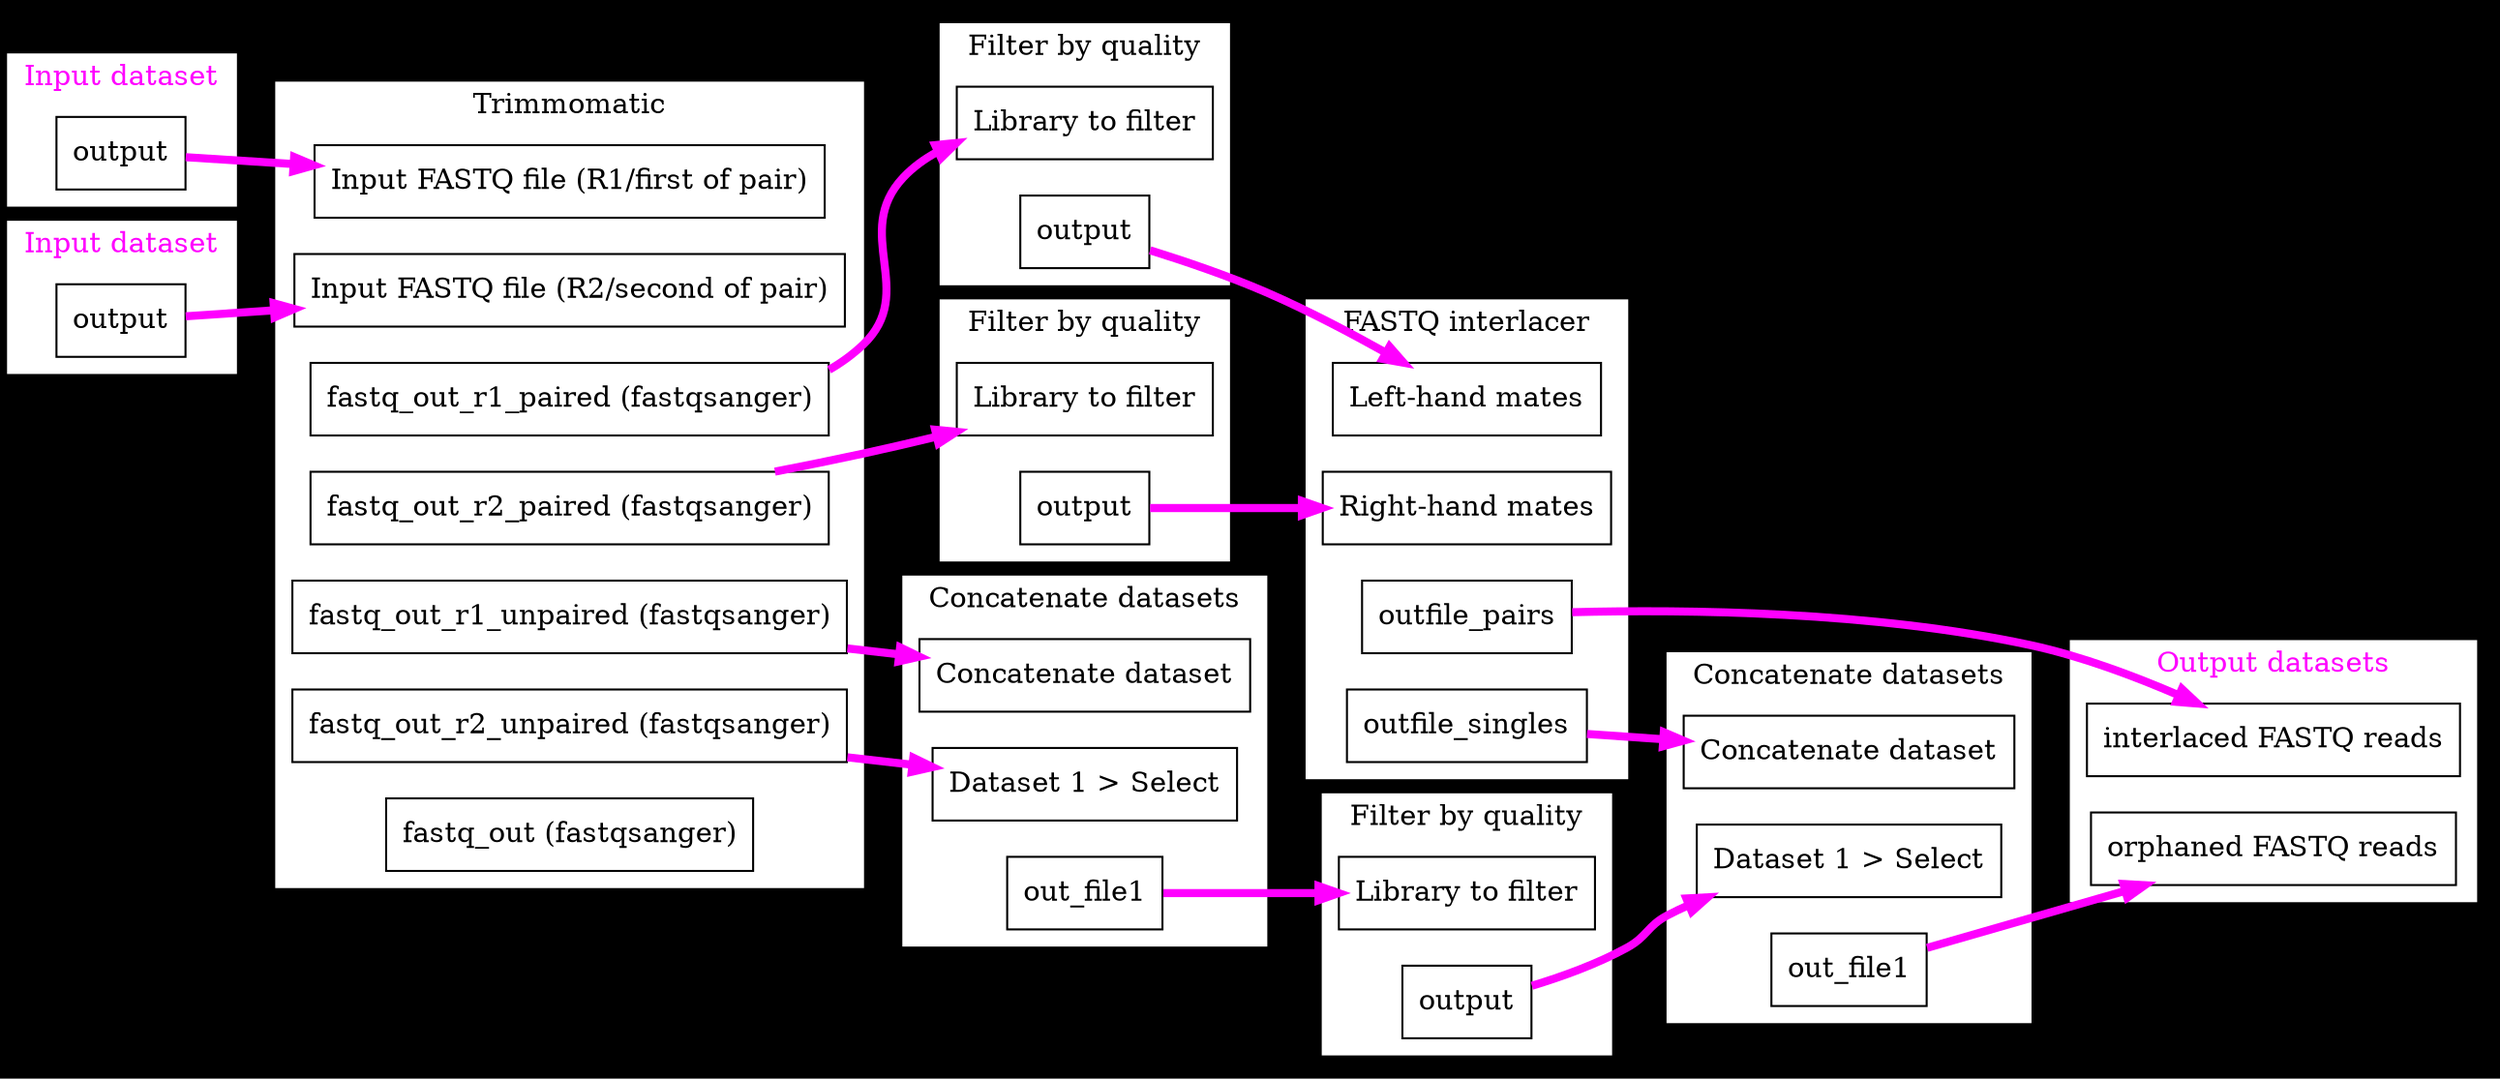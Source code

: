 digraph eelpond {

bgcolor=black;

rankdir=LR;

edge [ 	color="#ff00ff";
	penwidth=4 ]

node [
	shape=box;
	fillcolor=white;
	bgcolor=white;
]


subgraph cluster_trimmomatic {
	style=filled;
	color=white;
	label="Trimmomatic";
	t_input_1 [
		label = "Input FASTQ file (R1/first of pair)" ]
        t_input_2 [
		label = "Input FASTQ file (R2/second of pair)" ]
	t_output_1 [
		label = "fastq_out_r1_paired (fastqsanger)" ]
	t_output_2 [
		label = "fastq_out_r1_unpaired (fastqsanger)" ]
	t_output_3 [
		label = "fastq_out_r2_paired (fastqsanger)" ]
	t_output_4 [
		label = "fastq_out_r2_unpaired (fastqsanger)" ]
	t_output_5 [
		label = "fastq_out (fastqsanger)" ]
	}

subgraph cluster_input_1 {
	style=filled;
	color=white;
	label="Input dataset";
	fontcolor="#ff00ff";
	w_input_1 [ label = "output" ]
}

subgraph cluster_input_2 {
	style=filled;
	color=white;
	label="Input dataset";
	fontcolor="#ff00ff";
	w_input_2 [ label = "output" ]
}

w_input_1->t_input_1;
w_input_2->t_input_2;

subgraph cluster_fbq1 {
	style=filled;
	color=white;
	label="Filter by quality";
	fbq1_input1 [ label="Library to filter" ]
	fbq1_output1 [ label="output" ]
}

t_output_1->fbq1_input1;

subgraph cluster_cd1 {
	style=filled;
	label="Concatenate datasets";
	color=white;
	cd1_input1 [ label="Concatenate dataset" ]
	cd1_input2 [ label="Dataset 1 > Select" ]
	cd1_output1 [ label="out_file1" ]
}

t_output_2->cd1_input1;
t_output_4->cd1_input2;

subgraph cluster_fbq2 {
	style=filled;
	color=white;
	label="Filter by quality";
	fbq2_input1 [ label="Library to filter" ]
	fbq2_output1 [ label="output" ]
}

t_output_3->fbq2_input1;

subgraph cluster_fqi {
	style=filled;
	color=white;
	label="FASTQ interlacer";
	fqi_input1 [ label="Left-hand mates" ]
	fqi_input2 [ label="Right-hand mates" ]
	fqi_output1 [ label="outfile_pairs" ]
	fqi_output2 [ label="outfile_singles" ]
}

fbq1_output1 -> fqi_input1;
fbq2_output1 -> fqi_input2;

subgraph cluster_fbq3 {
	style=filled;
	color=white;
	label="Filter by quality";
	fbq3_input1 [ label="Library to filter" ]
	fbq3_output1 [ label="output" ]
}

cd1_output1->fbq3_input1;

subgraph cluster_cd2 {
	style=filled;
	color=white;
	label="Concatenate datasets";
	cd2_input1 [ label="Concatenate dataset" ]
	cd2_input2 [ label="Dataset 1 > Select" ]
	cd2_output1 [ label="out_file1" ]
}

fqi_output2->cd2_input1;
fbq3_output1->cd2_input2;

subgraph cluster_outputs {
	style=filled;
	color=white;
	label="Output datasets";
	fontcolor="#ff00ff"
	output1 [ label="interlaced FASTQ reads" ]
	output2 [ label="orphaned FASTQ reads" ]	
}

fqi_output1->output1;
cd2_output1->output2;

}
